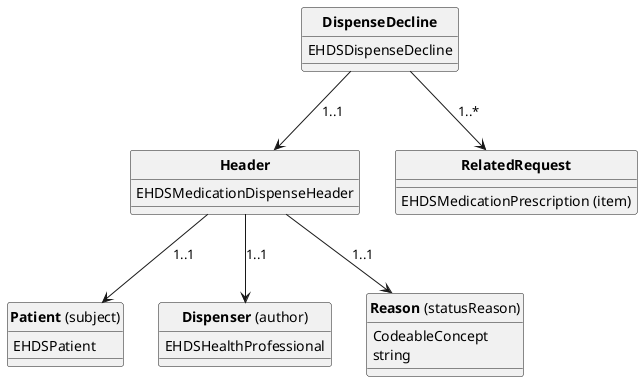 @startuml
skinparam linetype polyline
hide circle
hide stereotype


class "**DispenseDecline**" as eD{
  EHDSDispenseDecline

}

eD --> Header: "1..1"
eD --> Item: "1..*"

class "**Header**" as Header{
EHDSMedicationDispenseHeader
}

Header --> Patient: "1..1"
Header --> Dispenser: "1..1"
Header --> Reason: "1..1"

class "**Dispenser** (author)" as Dispenser{
  EHDSHealthProfessional   
  
}

class "**Patient** (subject)" as Patient{
  EHDSPatient   

}

class "**Reason** (statusReason)" as Reason{
  CodeableConcept
  string

}

class "**RelatedRequest**" as Item{ 
  EHDSMedicationPrescription (item)
}


@enduml